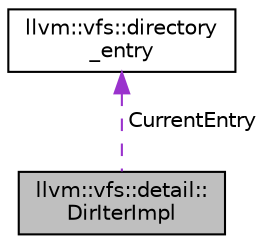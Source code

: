 digraph "llvm::vfs::detail::DirIterImpl"
{
 // LATEX_PDF_SIZE
  bgcolor="transparent";
  edge [fontname="Helvetica",fontsize="10",labelfontname="Helvetica",labelfontsize="10"];
  node [fontname="Helvetica",fontsize="10",shape=record];
  Node1 [label="llvm::vfs::detail::\lDirIterImpl",height=0.2,width=0.4,color="black", fillcolor="grey75", style="filled", fontcolor="black",tooltip="An interface for virtual file systems to provide an iterator over the (non-recursive) contents of a d..."];
  Node2 -> Node1 [dir="back",color="darkorchid3",fontsize="10",style="dashed",label=" CurrentEntry" ,fontname="Helvetica"];
  Node2 [label="llvm::vfs::directory\l_entry",height=0.2,width=0.4,color="black",URL="$classllvm_1_1vfs_1_1directory__entry.html",tooltip="A member of a directory, yielded by a directory_iterator."];
}
